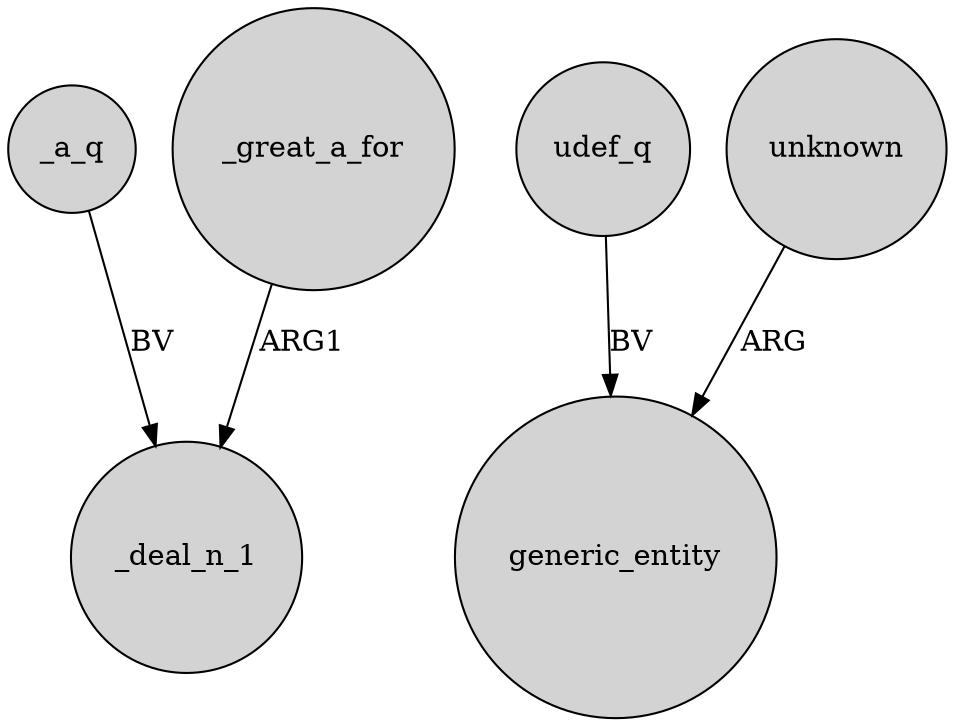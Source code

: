 digraph {
	node [shape=circle style=filled]
	_a_q -> _deal_n_1 [label=BV]
	udef_q -> generic_entity [label=BV]
	unknown -> generic_entity [label=ARG]
	_great_a_for -> _deal_n_1 [label=ARG1]
}
